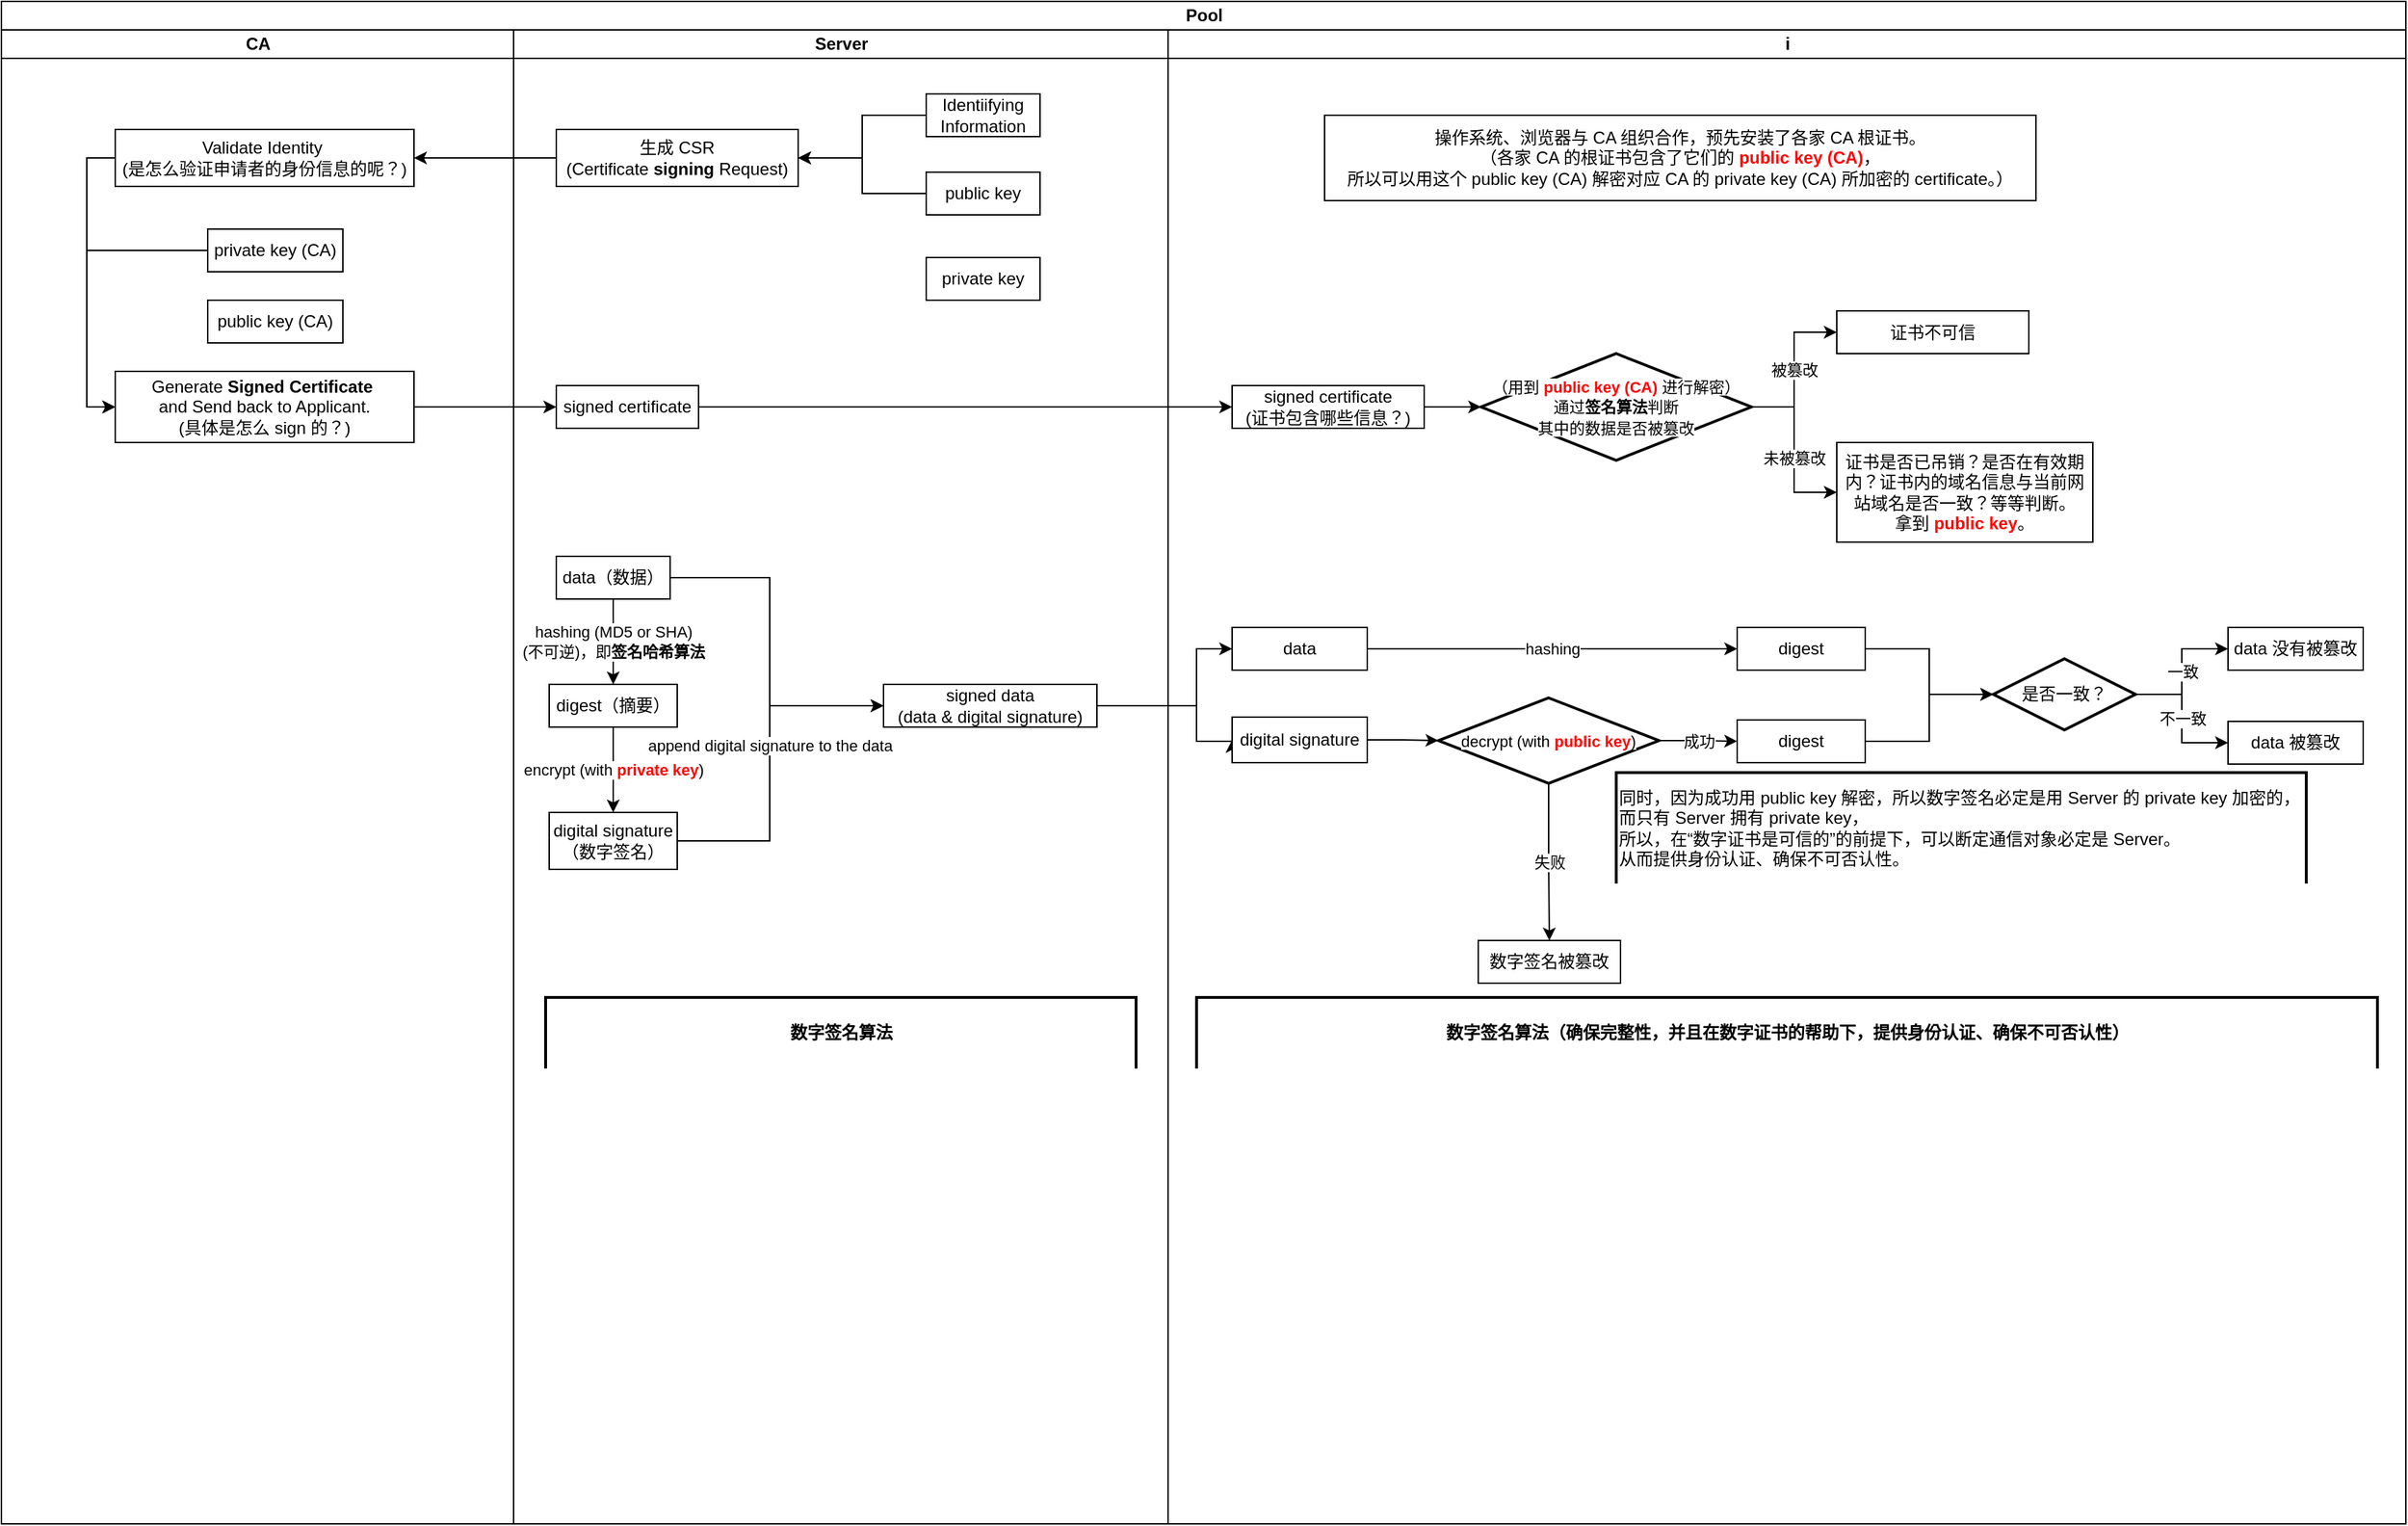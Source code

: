 <mxfile version="14.4.9" type="github">
  <diagram id="kgpKYQtTHZ0yAKxKKP6v" name="Page-1">
    <mxGraphModel dx="1422" dy="785" grid="1" gridSize="10" guides="1" tooltips="1" connect="1" arrows="1" fold="1" page="1" pageScale="1" pageWidth="850" pageHeight="1100" math="0" shadow="0">
      <root>
        <mxCell id="0" />
        <mxCell id="1" parent="0" />
        <mxCell id="6Au5uzRVC5VlOYL2ylWA-2" value="Pool" style="swimlane;html=1;childLayout=stackLayout;resizeParent=1;resizeParentMax=0;startSize=20;" parent="1" vertex="1">
          <mxGeometry x="40" y="40" width="1690" height="1070" as="geometry">
            <mxRectangle x="40" y="40" width="60" height="20" as="alternateBounds" />
          </mxGeometry>
        </mxCell>
        <mxCell id="6Au5uzRVC5VlOYL2ylWA-3" value="CA" style="swimlane;html=1;startSize=20;" parent="6Au5uzRVC5VlOYL2ylWA-2" vertex="1">
          <mxGeometry y="20" width="360" height="1050" as="geometry">
            <mxRectangle y="20" width="30" height="720" as="alternateBounds" />
          </mxGeometry>
        </mxCell>
        <mxCell id="6Au5uzRVC5VlOYL2ylWA-20" style="edgeStyle=orthogonalEdgeStyle;rounded=0;orthogonalLoop=1;jettySize=auto;html=1;exitX=0;exitY=0.5;exitDx=0;exitDy=0;entryX=0;entryY=0.5;entryDx=0;entryDy=0;" parent="6Au5uzRVC5VlOYL2ylWA-3" source="6Au5uzRVC5VlOYL2ylWA-17" target="6Au5uzRVC5VlOYL2ylWA-19" edge="1">
          <mxGeometry relative="1" as="geometry" />
        </mxCell>
        <mxCell id="6Au5uzRVC5VlOYL2ylWA-17" value="Validate Identity&amp;nbsp;&lt;br&gt;(是怎么验证申请者的身份信息的呢？)" style="whiteSpace=wrap;html=1;" parent="6Au5uzRVC5VlOYL2ylWA-3" vertex="1">
          <mxGeometry x="80" y="70" width="210" height="40" as="geometry" />
        </mxCell>
        <mxCell id="6Au5uzRVC5VlOYL2ylWA-25" style="edgeStyle=orthogonalEdgeStyle;rounded=0;orthogonalLoop=1;jettySize=auto;html=1;exitX=0;exitY=0.5;exitDx=0;exitDy=0;entryX=0;entryY=0.5;entryDx=0;entryDy=0;" parent="6Au5uzRVC5VlOYL2ylWA-3" source="6Au5uzRVC5VlOYL2ylWA-18" target="6Au5uzRVC5VlOYL2ylWA-19" edge="1">
          <mxGeometry relative="1" as="geometry">
            <Array as="points">
              <mxPoint x="60" y="155" />
              <mxPoint x="60" y="265" />
            </Array>
          </mxGeometry>
        </mxCell>
        <mxCell id="6Au5uzRVC5VlOYL2ylWA-18" value="private key (CA)" style="whiteSpace=wrap;html=1;" parent="6Au5uzRVC5VlOYL2ylWA-3" vertex="1">
          <mxGeometry x="145" y="140" width="95" height="30" as="geometry" />
        </mxCell>
        <mxCell id="6Au5uzRVC5VlOYL2ylWA-19" value="Generate &lt;b&gt;Signed Certificate&lt;/b&gt;&amp;nbsp;&lt;br&gt;and Send back to Applicant.&lt;br&gt;(具体是怎么 sign 的？)" style="whiteSpace=wrap;html=1;" parent="6Au5uzRVC5VlOYL2ylWA-3" vertex="1">
          <mxGeometry x="80" y="240" width="210" height="50" as="geometry" />
        </mxCell>
        <mxCell id="Lb6W9lznvDvHdPBaOTak-4" value="public key (CA)" style="whiteSpace=wrap;html=1;" vertex="1" parent="6Au5uzRVC5VlOYL2ylWA-3">
          <mxGeometry x="145" y="190" width="95" height="30" as="geometry" />
        </mxCell>
        <mxCell id="6Au5uzRVC5VlOYL2ylWA-4" value="Server" style="swimlane;html=1;startSize=20;" parent="6Au5uzRVC5VlOYL2ylWA-2" vertex="1">
          <mxGeometry x="360" y="20" width="460" height="1050" as="geometry" />
        </mxCell>
        <mxCell id="6Au5uzRVC5VlOYL2ylWA-27" value="hashing (MD5 or SHA)&lt;br&gt;(不可逆)，即&lt;b&gt;签名哈希算法&lt;/b&gt;" style="edgeStyle=orthogonalEdgeStyle;rounded=0;orthogonalLoop=1;jettySize=auto;html=1;exitX=0.5;exitY=1;exitDx=0;exitDy=0;entryX=0.5;entryY=0;entryDx=0;entryDy=0;" parent="6Au5uzRVC5VlOYL2ylWA-4" source="6Au5uzRVC5VlOYL2ylWA-6" target="6Au5uzRVC5VlOYL2ylWA-9" edge="1">
          <mxGeometry relative="1" as="geometry" />
        </mxCell>
        <mxCell id="6Au5uzRVC5VlOYL2ylWA-30" style="edgeStyle=orthogonalEdgeStyle;rounded=0;orthogonalLoop=1;jettySize=auto;html=1;exitX=1;exitY=0.5;exitDx=0;exitDy=0;entryX=0;entryY=0.5;entryDx=0;entryDy=0;" parent="6Au5uzRVC5VlOYL2ylWA-4" source="6Au5uzRVC5VlOYL2ylWA-6" target="6Au5uzRVC5VlOYL2ylWA-29" edge="1">
          <mxGeometry relative="1" as="geometry">
            <Array as="points">
              <mxPoint x="180" y="385" />
              <mxPoint x="180" y="475" />
            </Array>
          </mxGeometry>
        </mxCell>
        <mxCell id="6Au5uzRVC5VlOYL2ylWA-6" value="data（数据）" style="whiteSpace=wrap;html=1;" parent="6Au5uzRVC5VlOYL2ylWA-4" vertex="1">
          <mxGeometry x="30" y="370" width="80" height="30" as="geometry" />
        </mxCell>
        <mxCell id="6Au5uzRVC5VlOYL2ylWA-28" value="encrypt (with &lt;b&gt;&lt;font color=&quot;#ff0000&quot;&gt;private key&lt;/font&gt;&lt;/b&gt;)" style="edgeStyle=orthogonalEdgeStyle;rounded=0;orthogonalLoop=1;jettySize=auto;html=1;exitX=0.5;exitY=1;exitDx=0;exitDy=0;entryX=0.5;entryY=0;entryDx=0;entryDy=0;" parent="6Au5uzRVC5VlOYL2ylWA-4" source="6Au5uzRVC5VlOYL2ylWA-9" target="6Au5uzRVC5VlOYL2ylWA-10" edge="1">
          <mxGeometry relative="1" as="geometry" />
        </mxCell>
        <mxCell id="6Au5uzRVC5VlOYL2ylWA-9" value="digest（摘要）" style="whiteSpace=wrap;html=1;" parent="6Au5uzRVC5VlOYL2ylWA-4" vertex="1">
          <mxGeometry x="25" y="460" width="90" height="30" as="geometry" />
        </mxCell>
        <mxCell id="6Au5uzRVC5VlOYL2ylWA-32" value="append&amp;nbsp;digital signature to the data" style="edgeStyle=orthogonalEdgeStyle;rounded=0;orthogonalLoop=1;jettySize=auto;html=1;exitX=1;exitY=0.5;exitDx=0;exitDy=0;entryX=0;entryY=0.5;entryDx=0;entryDy=0;" parent="6Au5uzRVC5VlOYL2ylWA-4" source="6Au5uzRVC5VlOYL2ylWA-10" target="6Au5uzRVC5VlOYL2ylWA-29" edge="1">
          <mxGeometry x="0.106" relative="1" as="geometry">
            <Array as="points">
              <mxPoint x="180" y="570" />
              <mxPoint x="180" y="475" />
            </Array>
            <mxPoint as="offset" />
          </mxGeometry>
        </mxCell>
        <mxCell id="6Au5uzRVC5VlOYL2ylWA-10" value="digital signature&lt;br&gt;（数字签名）" style="whiteSpace=wrap;html=1;" parent="6Au5uzRVC5VlOYL2ylWA-4" vertex="1">
          <mxGeometry x="25" y="550" width="90" height="40" as="geometry" />
        </mxCell>
        <mxCell id="6Au5uzRVC5VlOYL2ylWA-16" style="edgeStyle=orthogonalEdgeStyle;rounded=0;orthogonalLoop=1;jettySize=auto;html=1;exitX=0;exitY=0.5;exitDx=0;exitDy=0;entryX=1;entryY=0.5;entryDx=0;entryDy=0;" parent="6Au5uzRVC5VlOYL2ylWA-4" source="6Au5uzRVC5VlOYL2ylWA-12" target="6Au5uzRVC5VlOYL2ylWA-13" edge="1">
          <mxGeometry relative="1" as="geometry" />
        </mxCell>
        <mxCell id="6Au5uzRVC5VlOYL2ylWA-12" value="public key" style="whiteSpace=wrap;html=1;" parent="6Au5uzRVC5VlOYL2ylWA-4" vertex="1">
          <mxGeometry x="290" y="100" width="80" height="30" as="geometry" />
        </mxCell>
        <mxCell id="6Au5uzRVC5VlOYL2ylWA-11" value="private key" style="whiteSpace=wrap;html=1;" parent="6Au5uzRVC5VlOYL2ylWA-4" vertex="1">
          <mxGeometry x="290" y="160" width="80" height="30" as="geometry" />
        </mxCell>
        <mxCell id="6Au5uzRVC5VlOYL2ylWA-13" value="生成 CSR &lt;br&gt;(Certificate &lt;b&gt;signing&lt;/b&gt; Request)" style="whiteSpace=wrap;html=1;" parent="6Au5uzRVC5VlOYL2ylWA-4" vertex="1">
          <mxGeometry x="30" y="70" width="170" height="40" as="geometry" />
        </mxCell>
        <mxCell id="6Au5uzRVC5VlOYL2ylWA-15" style="edgeStyle=orthogonalEdgeStyle;rounded=0;orthogonalLoop=1;jettySize=auto;html=1;exitX=0;exitY=0.5;exitDx=0;exitDy=0;entryX=1;entryY=0.5;entryDx=0;entryDy=0;" parent="6Au5uzRVC5VlOYL2ylWA-4" source="6Au5uzRVC5VlOYL2ylWA-14" target="6Au5uzRVC5VlOYL2ylWA-13" edge="1">
          <mxGeometry relative="1" as="geometry" />
        </mxCell>
        <mxCell id="6Au5uzRVC5VlOYL2ylWA-14" value="Identiifying Information" style="whiteSpace=wrap;html=1;" parent="6Au5uzRVC5VlOYL2ylWA-4" vertex="1">
          <mxGeometry x="290" y="45" width="80" height="30" as="geometry" />
        </mxCell>
        <mxCell id="6Au5uzRVC5VlOYL2ylWA-23" value="signed certificate" style="whiteSpace=wrap;html=1;" parent="6Au5uzRVC5VlOYL2ylWA-4" vertex="1">
          <mxGeometry x="30" y="250" width="100" height="30" as="geometry" />
        </mxCell>
        <mxCell id="6Au5uzRVC5VlOYL2ylWA-29" value="signed data&lt;br&gt;(data &amp;amp; digital signature)" style="whiteSpace=wrap;html=1;" parent="6Au5uzRVC5VlOYL2ylWA-4" vertex="1">
          <mxGeometry x="260" y="460" width="150" height="30" as="geometry" />
        </mxCell>
        <mxCell id="Lb6W9lznvDvHdPBaOTak-17" value="&lt;b&gt;数字签名算法&lt;/b&gt;" style="strokeWidth=2;html=1;shape=mxgraph.flowchart.annotation_1;align=center;pointerEvents=1;direction=south;" vertex="1" parent="6Au5uzRVC5VlOYL2ylWA-4">
          <mxGeometry x="22.5" y="680" width="415" height="50" as="geometry" />
        </mxCell>
        <mxCell id="6Au5uzRVC5VlOYL2ylWA-22" style="edgeStyle=orthogonalEdgeStyle;rounded=0;orthogonalLoop=1;jettySize=auto;html=1;exitX=0;exitY=0.5;exitDx=0;exitDy=0;entryX=1;entryY=0.5;entryDx=0;entryDy=0;" parent="6Au5uzRVC5VlOYL2ylWA-2" source="6Au5uzRVC5VlOYL2ylWA-13" target="6Au5uzRVC5VlOYL2ylWA-17" edge="1">
          <mxGeometry relative="1" as="geometry" />
        </mxCell>
        <mxCell id="6Au5uzRVC5VlOYL2ylWA-24" style="edgeStyle=orthogonalEdgeStyle;rounded=0;orthogonalLoop=1;jettySize=auto;html=1;exitX=1;exitY=0.5;exitDx=0;exitDy=0;entryX=0;entryY=0.5;entryDx=0;entryDy=0;" parent="6Au5uzRVC5VlOYL2ylWA-2" source="6Au5uzRVC5VlOYL2ylWA-19" target="6Au5uzRVC5VlOYL2ylWA-23" edge="1">
          <mxGeometry relative="1" as="geometry" />
        </mxCell>
        <mxCell id="6Au5uzRVC5VlOYL2ylWA-36" style="edgeStyle=orthogonalEdgeStyle;rounded=0;orthogonalLoop=1;jettySize=auto;html=1;exitX=1;exitY=0.5;exitDx=0;exitDy=0;entryX=0;entryY=0.5;entryDx=0;entryDy=0;" parent="6Au5uzRVC5VlOYL2ylWA-2" source="6Au5uzRVC5VlOYL2ylWA-29" target="6Au5uzRVC5VlOYL2ylWA-33" edge="1">
          <mxGeometry relative="1" as="geometry">
            <Array as="points">
              <mxPoint x="840" y="495" />
              <mxPoint x="840" y="455" />
            </Array>
          </mxGeometry>
        </mxCell>
        <mxCell id="6Au5uzRVC5VlOYL2ylWA-37" style="edgeStyle=orthogonalEdgeStyle;rounded=0;orthogonalLoop=1;jettySize=auto;html=1;exitX=1;exitY=0.5;exitDx=0;exitDy=0;entryX=0;entryY=0.5;entryDx=0;entryDy=0;" parent="6Au5uzRVC5VlOYL2ylWA-2" source="6Au5uzRVC5VlOYL2ylWA-29" target="6Au5uzRVC5VlOYL2ylWA-35" edge="1">
          <mxGeometry relative="1" as="geometry">
            <Array as="points">
              <mxPoint x="840" y="495" />
              <mxPoint x="840" y="520" />
            </Array>
          </mxGeometry>
        </mxCell>
        <mxCell id="Lb6W9lznvDvHdPBaOTak-2" style="edgeStyle=orthogonalEdgeStyle;rounded=0;orthogonalLoop=1;jettySize=auto;html=1;exitX=1;exitY=0.5;exitDx=0;exitDy=0;entryX=0;entryY=0.5;entryDx=0;entryDy=0;" edge="1" parent="6Au5uzRVC5VlOYL2ylWA-2" source="6Au5uzRVC5VlOYL2ylWA-23" target="Lb6W9lznvDvHdPBaOTak-1">
          <mxGeometry relative="1" as="geometry" />
        </mxCell>
        <mxCell id="6Au5uzRVC5VlOYL2ylWA-5" value="i" style="swimlane;html=1;startSize=20;" parent="6Au5uzRVC5VlOYL2ylWA-2" vertex="1">
          <mxGeometry x="820" y="20" width="870" height="1050" as="geometry">
            <mxRectangle x="770" y="20" width="30" height="460" as="alternateBounds" />
          </mxGeometry>
        </mxCell>
        <mxCell id="6Au5uzRVC5VlOYL2ylWA-39" value="hashing" style="edgeStyle=orthogonalEdgeStyle;rounded=0;orthogonalLoop=1;jettySize=auto;html=1;exitX=1;exitY=0.5;exitDx=0;exitDy=0;" parent="6Au5uzRVC5VlOYL2ylWA-5" source="6Au5uzRVC5VlOYL2ylWA-33" target="6Au5uzRVC5VlOYL2ylWA-38" edge="1">
          <mxGeometry relative="1" as="geometry" />
        </mxCell>
        <mxCell id="6Au5uzRVC5VlOYL2ylWA-33" value="data" style="whiteSpace=wrap;html=1;" parent="6Au5uzRVC5VlOYL2ylWA-5" vertex="1">
          <mxGeometry x="45" y="420" width="95" height="30" as="geometry" />
        </mxCell>
        <mxCell id="Lb6W9lznvDvHdPBaOTak-22" style="edgeStyle=orthogonalEdgeStyle;rounded=0;orthogonalLoop=1;jettySize=auto;html=1;exitX=1;exitY=0.5;exitDx=0;exitDy=0;entryX=0;entryY=0.5;entryDx=0;entryDy=0;entryPerimeter=0;" edge="1" parent="6Au5uzRVC5VlOYL2ylWA-5" source="6Au5uzRVC5VlOYL2ylWA-35" target="Lb6W9lznvDvHdPBaOTak-21">
          <mxGeometry relative="1" as="geometry" />
        </mxCell>
        <mxCell id="6Au5uzRVC5VlOYL2ylWA-35" value="digital signature&lt;br&gt;" style="whiteSpace=wrap;html=1;" parent="6Au5uzRVC5VlOYL2ylWA-5" vertex="1">
          <mxGeometry x="45" y="483" width="95" height="32" as="geometry" />
        </mxCell>
        <mxCell id="6Au5uzRVC5VlOYL2ylWA-45" style="edgeStyle=orthogonalEdgeStyle;rounded=0;orthogonalLoop=1;jettySize=auto;html=1;exitX=1;exitY=0.5;exitDx=0;exitDy=0;entryX=0;entryY=0.5;entryDx=0;entryDy=0;entryPerimeter=0;" parent="6Au5uzRVC5VlOYL2ylWA-5" source="6Au5uzRVC5VlOYL2ylWA-38" target="6Au5uzRVC5VlOYL2ylWA-42" edge="1">
          <mxGeometry relative="1" as="geometry" />
        </mxCell>
        <mxCell id="6Au5uzRVC5VlOYL2ylWA-38" value="digest" style="whiteSpace=wrap;html=1;" parent="6Au5uzRVC5VlOYL2ylWA-5" vertex="1">
          <mxGeometry x="400" y="420" width="90" height="30" as="geometry" />
        </mxCell>
        <mxCell id="6Au5uzRVC5VlOYL2ylWA-43" style="edgeStyle=orthogonalEdgeStyle;rounded=0;orthogonalLoop=1;jettySize=auto;html=1;exitX=1;exitY=0.5;exitDx=0;exitDy=0;entryX=0;entryY=0.5;entryDx=0;entryDy=0;entryPerimeter=0;" parent="6Au5uzRVC5VlOYL2ylWA-5" source="6Au5uzRVC5VlOYL2ylWA-40" target="6Au5uzRVC5VlOYL2ylWA-42" edge="1">
          <mxGeometry relative="1" as="geometry" />
        </mxCell>
        <mxCell id="6Au5uzRVC5VlOYL2ylWA-40" value="digest" style="whiteSpace=wrap;html=1;" parent="6Au5uzRVC5VlOYL2ylWA-5" vertex="1">
          <mxGeometry x="400" y="485" width="90" height="30" as="geometry" />
        </mxCell>
        <mxCell id="6Au5uzRVC5VlOYL2ylWA-48" value="一致" style="edgeStyle=orthogonalEdgeStyle;rounded=0;orthogonalLoop=1;jettySize=auto;html=1;exitX=1;exitY=0.5;exitDx=0;exitDy=0;exitPerimeter=0;entryX=0;entryY=0.5;entryDx=0;entryDy=0;" parent="6Au5uzRVC5VlOYL2ylWA-5" source="6Au5uzRVC5VlOYL2ylWA-42" target="6Au5uzRVC5VlOYL2ylWA-46" edge="1">
          <mxGeometry relative="1" as="geometry" />
        </mxCell>
        <mxCell id="6Au5uzRVC5VlOYL2ylWA-49" value="不一致" style="edgeStyle=orthogonalEdgeStyle;rounded=0;orthogonalLoop=1;jettySize=auto;html=1;exitX=1;exitY=0.5;exitDx=0;exitDy=0;exitPerimeter=0;entryX=0;entryY=0.5;entryDx=0;entryDy=0;" parent="6Au5uzRVC5VlOYL2ylWA-5" source="6Au5uzRVC5VlOYL2ylWA-42" target="6Au5uzRVC5VlOYL2ylWA-47" edge="1">
          <mxGeometry relative="1" as="geometry" />
        </mxCell>
        <mxCell id="6Au5uzRVC5VlOYL2ylWA-42" value="是否一致？" style="strokeWidth=2;html=1;shape=mxgraph.flowchart.decision;whiteSpace=wrap;" parent="6Au5uzRVC5VlOYL2ylWA-5" vertex="1">
          <mxGeometry x="580" y="442" width="100" height="50" as="geometry" />
        </mxCell>
        <mxCell id="6Au5uzRVC5VlOYL2ylWA-46" value="data 没有被篡改" style="whiteSpace=wrap;html=1;" parent="6Au5uzRVC5VlOYL2ylWA-5" vertex="1">
          <mxGeometry x="745" y="420" width="95" height="30" as="geometry" />
        </mxCell>
        <mxCell id="6Au5uzRVC5VlOYL2ylWA-47" value="data 被篡改" style="whiteSpace=wrap;html=1;" parent="6Au5uzRVC5VlOYL2ylWA-5" vertex="1">
          <mxGeometry x="745" y="486" width="95" height="30" as="geometry" />
        </mxCell>
        <mxCell id="Lb6W9lznvDvHdPBaOTak-9" style="edgeStyle=orthogonalEdgeStyle;rounded=0;orthogonalLoop=1;jettySize=auto;html=1;exitX=1;exitY=0.5;exitDx=0;exitDy=0;entryX=0;entryY=0.5;entryDx=0;entryDy=0;entryPerimeter=0;" edge="1" parent="6Au5uzRVC5VlOYL2ylWA-5" source="Lb6W9lznvDvHdPBaOTak-1" target="Lb6W9lznvDvHdPBaOTak-8">
          <mxGeometry relative="1" as="geometry" />
        </mxCell>
        <mxCell id="Lb6W9lznvDvHdPBaOTak-1" value="signed certificate&lt;br&gt;(证书包含哪些信息？)" style="whiteSpace=wrap;html=1;" vertex="1" parent="6Au5uzRVC5VlOYL2ylWA-5">
          <mxGeometry x="45" y="250" width="135" height="30" as="geometry" />
        </mxCell>
        <mxCell id="Lb6W9lznvDvHdPBaOTak-3" value="操作系统、浏览器与 CA 组织合作，预先安装了各家 CA 根证书。&lt;br&gt;（各家 CA 的根证书包含了它们的 &lt;font color=&quot;#ff0000&quot;&gt;&lt;b&gt;public key (CA)&lt;/b&gt;&lt;/font&gt;，&lt;br&gt;所以可以用这个 public key&amp;nbsp;(CA)&amp;nbsp;解密对应 CA 的 private key&amp;nbsp;(CA)&amp;nbsp;所加密的 certificate。）" style="whiteSpace=wrap;html=1;" vertex="1" parent="6Au5uzRVC5VlOYL2ylWA-5">
          <mxGeometry x="110" y="60" width="500" height="60" as="geometry" />
        </mxCell>
        <mxCell id="Lb6W9lznvDvHdPBaOTak-6" value="证书不可信" style="whiteSpace=wrap;html=1;" vertex="1" parent="6Au5uzRVC5VlOYL2ylWA-5">
          <mxGeometry x="470" y="197.5" width="135" height="30" as="geometry" />
        </mxCell>
        <mxCell id="Lb6W9lznvDvHdPBaOTak-10" value="被篡改" style="edgeStyle=orthogonalEdgeStyle;rounded=0;orthogonalLoop=1;jettySize=auto;html=1;exitX=1;exitY=0.5;exitDx=0;exitDy=0;exitPerimeter=0;entryX=0;entryY=0.5;entryDx=0;entryDy=0;" edge="1" parent="6Au5uzRVC5VlOYL2ylWA-5" source="Lb6W9lznvDvHdPBaOTak-8" target="Lb6W9lznvDvHdPBaOTak-6">
          <mxGeometry relative="1" as="geometry" />
        </mxCell>
        <mxCell id="Lb6W9lznvDvHdPBaOTak-13" value="未被篡改" style="edgeStyle=orthogonalEdgeStyle;rounded=0;orthogonalLoop=1;jettySize=auto;html=1;exitX=1;exitY=0.5;exitDx=0;exitDy=0;exitPerimeter=0;entryX=0;entryY=0.5;entryDx=0;entryDy=0;" edge="1" parent="6Au5uzRVC5VlOYL2ylWA-5" source="Lb6W9lznvDvHdPBaOTak-8" target="Lb6W9lznvDvHdPBaOTak-12">
          <mxGeometry x="0.091" relative="1" as="geometry">
            <mxPoint as="offset" />
          </mxGeometry>
        </mxCell>
        <mxCell id="Lb6W9lznvDvHdPBaOTak-8" value="&lt;span style=&quot;font-size: 11px ; background-color: rgb(255 , 255 , 255)&quot;&gt;（用到 &lt;font color=&quot;#ff0000&quot;&gt;&lt;b&gt;public key (CA)&lt;/b&gt;&lt;/font&gt; 进行解密）&lt;br&gt;通过&lt;b&gt;签名算法&lt;/b&gt;判断&lt;br&gt;其中的数据是否被篡改&lt;/span&gt;" style="strokeWidth=2;html=1;shape=mxgraph.flowchart.decision;whiteSpace=wrap;" vertex="1" parent="6Au5uzRVC5VlOYL2ylWA-5">
          <mxGeometry x="220" y="227.5" width="190" height="75" as="geometry" />
        </mxCell>
        <mxCell id="Lb6W9lznvDvHdPBaOTak-12" value="证书是否已吊销？是否在有效期内？证书内的域名信息与当前网站域名是否一致？等等判断。&lt;br&gt;拿到 &lt;b&gt;&lt;font color=&quot;#ff0000&quot;&gt;public key&lt;/font&gt;&lt;/b&gt;。" style="whiteSpace=wrap;html=1;" vertex="1" parent="6Au5uzRVC5VlOYL2ylWA-5">
          <mxGeometry x="470" y="290" width="180" height="70" as="geometry" />
        </mxCell>
        <mxCell id="Lb6W9lznvDvHdPBaOTak-19" value="&lt;b&gt;数字签名算法（确保完整性，并且在数字证书的帮助下，&lt;/b&gt;&lt;b&gt;提供身份认证、确保不可否认性）&lt;/b&gt;" style="strokeWidth=2;html=1;shape=mxgraph.flowchart.annotation_1;align=center;pointerEvents=1;direction=south;" vertex="1" parent="6Au5uzRVC5VlOYL2ylWA-5">
          <mxGeometry x="20" y="680" width="830" height="50" as="geometry" />
        </mxCell>
        <mxCell id="Lb6W9lznvDvHdPBaOTak-23" value="成功" style="edgeStyle=orthogonalEdgeStyle;rounded=0;orthogonalLoop=1;jettySize=auto;html=1;exitX=1;exitY=0.5;exitDx=0;exitDy=0;exitPerimeter=0;entryX=0;entryY=0.5;entryDx=0;entryDy=0;" edge="1" parent="6Au5uzRVC5VlOYL2ylWA-5" source="Lb6W9lznvDvHdPBaOTak-21" target="6Au5uzRVC5VlOYL2ylWA-40">
          <mxGeometry relative="1" as="geometry" />
        </mxCell>
        <mxCell id="Lb6W9lznvDvHdPBaOTak-25" value="失败" style="edgeStyle=orthogonalEdgeStyle;rounded=0;orthogonalLoop=1;jettySize=auto;html=1;exitX=0.5;exitY=1;exitDx=0;exitDy=0;exitPerimeter=0;entryX=0.5;entryY=0;entryDx=0;entryDy=0;" edge="1" parent="6Au5uzRVC5VlOYL2ylWA-5" source="Lb6W9lznvDvHdPBaOTak-21" target="Lb6W9lznvDvHdPBaOTak-24">
          <mxGeometry relative="1" as="geometry" />
        </mxCell>
        <mxCell id="Lb6W9lznvDvHdPBaOTak-21" value="&lt;span style=&quot;font-size: 11px ; background-color: rgb(255 , 255 , 255)&quot;&gt;decrypt (with&amp;nbsp;&lt;/span&gt;&lt;b style=&quot;font-size: 11px&quot;&gt;&lt;font color=&quot;#ff0000&quot;&gt;public key&lt;/font&gt;&lt;/b&gt;&lt;span style=&quot;font-size: 11px ; background-color: rgb(255 , 255 , 255)&quot;&gt;)&lt;/span&gt;" style="strokeWidth=2;html=1;shape=mxgraph.flowchart.decision;whiteSpace=wrap;" vertex="1" parent="6Au5uzRVC5VlOYL2ylWA-5">
          <mxGeometry x="190" y="469.5" width="155" height="60" as="geometry" />
        </mxCell>
        <mxCell id="Lb6W9lznvDvHdPBaOTak-24" value="数字签名被篡改" style="whiteSpace=wrap;html=1;" vertex="1" parent="6Au5uzRVC5VlOYL2ylWA-5">
          <mxGeometry x="218" y="640" width="100" height="30" as="geometry" />
        </mxCell>
        <mxCell id="Lb6W9lznvDvHdPBaOTak-30" value="&lt;span style=&quot;text-align: center&quot;&gt;同时，因为成功用 public key 解密，所以数字签名必定是用 Server 的 private key 加密的，&lt;br&gt;而只有 Server 拥有 private key，&lt;br&gt;所以，在“数字证书是可信的”的前提下，可以断定通信对象必定是 Server。&lt;br&gt;从而提供身份认证、确保不可否认性。&lt;br&gt;&lt;/span&gt;" style="strokeWidth=2;html=1;shape=mxgraph.flowchart.annotation_1;align=left;pointerEvents=1;direction=south;" vertex="1" parent="6Au5uzRVC5VlOYL2ylWA-5">
          <mxGeometry x="315" y="522" width="485" height="78" as="geometry" />
        </mxCell>
      </root>
    </mxGraphModel>
  </diagram>
</mxfile>

